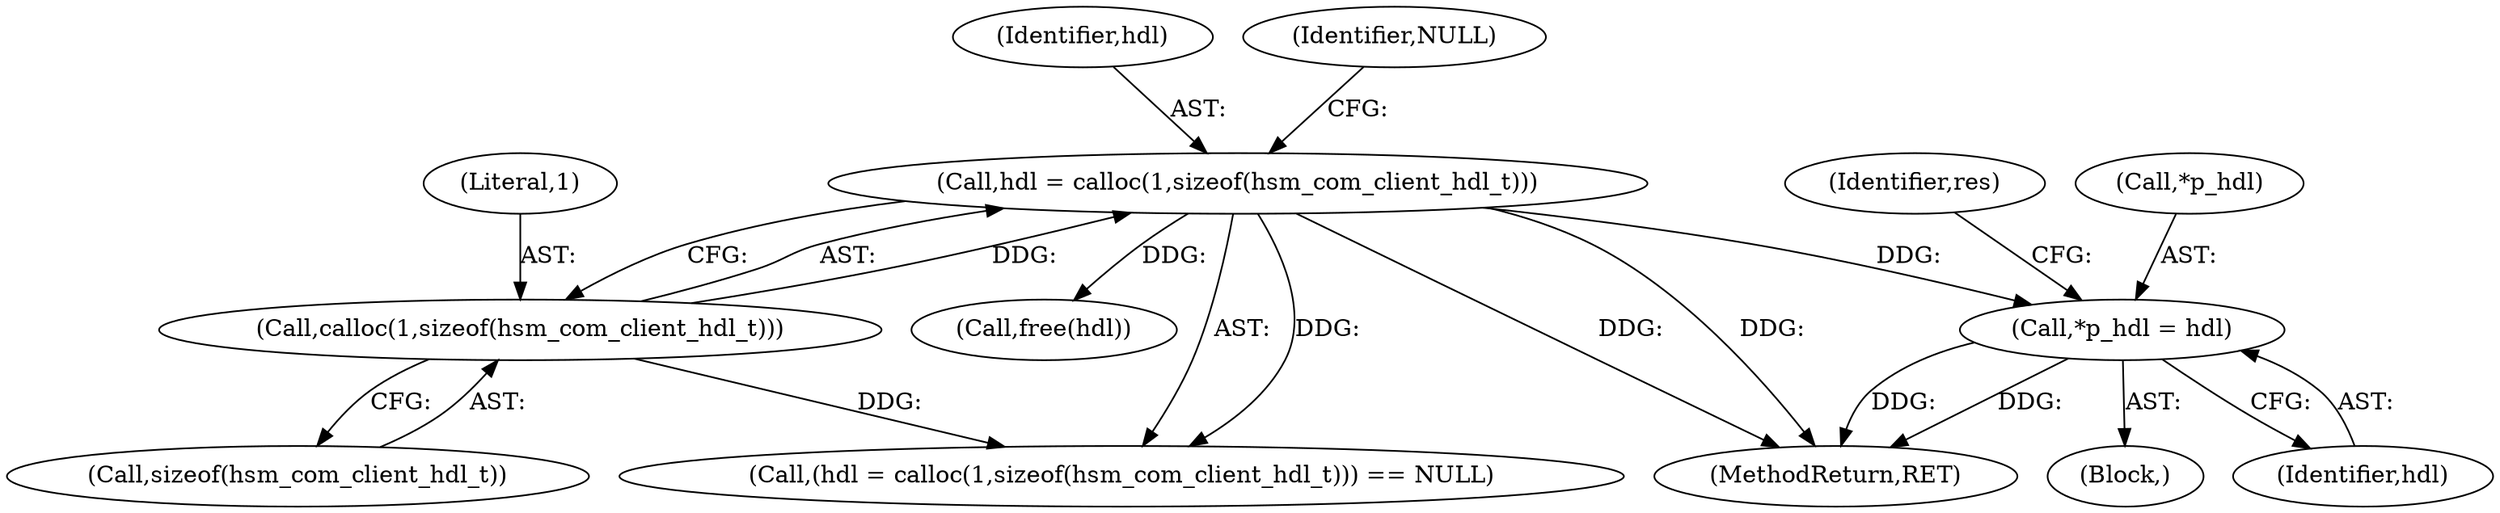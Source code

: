 digraph "0_opa-ff_c5759e7b76f5bf844be6c6641cc1b356bbc83869_1@pointer" {
"1000258" [label="(Call,*p_hdl = hdl)"];
"1000150" [label="(Call,hdl = calloc(1,sizeof(hsm_com_client_hdl_t)))"];
"1000152" [label="(Call,calloc(1,sizeof(hsm_com_client_hdl_t)))"];
"1000151" [label="(Identifier,hdl)"];
"1000152" [label="(Call,calloc(1,sizeof(hsm_com_client_hdl_t)))"];
"1000150" [label="(Call,hdl = calloc(1,sizeof(hsm_com_client_hdl_t)))"];
"1000261" [label="(Identifier,hdl)"];
"1000294" [label="(MethodReturn,RET)"];
"1000149" [label="(Call,(hdl = calloc(1,sizeof(hsm_com_client_hdl_t))) == NULL)"];
"1000105" [label="(Block,)"];
"1000156" [label="(Identifier,NULL)"];
"1000263" [label="(Identifier,res)"];
"1000259" [label="(Call,*p_hdl)"];
"1000153" [label="(Literal,1)"];
"1000290" [label="(Call,free(hdl))"];
"1000154" [label="(Call,sizeof(hsm_com_client_hdl_t))"];
"1000258" [label="(Call,*p_hdl = hdl)"];
"1000258" -> "1000105"  [label="AST: "];
"1000258" -> "1000261"  [label="CFG: "];
"1000259" -> "1000258"  [label="AST: "];
"1000261" -> "1000258"  [label="AST: "];
"1000263" -> "1000258"  [label="CFG: "];
"1000258" -> "1000294"  [label="DDG: "];
"1000258" -> "1000294"  [label="DDG: "];
"1000150" -> "1000258"  [label="DDG: "];
"1000150" -> "1000149"  [label="AST: "];
"1000150" -> "1000152"  [label="CFG: "];
"1000151" -> "1000150"  [label="AST: "];
"1000152" -> "1000150"  [label="AST: "];
"1000156" -> "1000150"  [label="CFG: "];
"1000150" -> "1000294"  [label="DDG: "];
"1000150" -> "1000294"  [label="DDG: "];
"1000150" -> "1000149"  [label="DDG: "];
"1000152" -> "1000150"  [label="DDG: "];
"1000150" -> "1000290"  [label="DDG: "];
"1000152" -> "1000154"  [label="CFG: "];
"1000153" -> "1000152"  [label="AST: "];
"1000154" -> "1000152"  [label="AST: "];
"1000152" -> "1000149"  [label="DDG: "];
}
